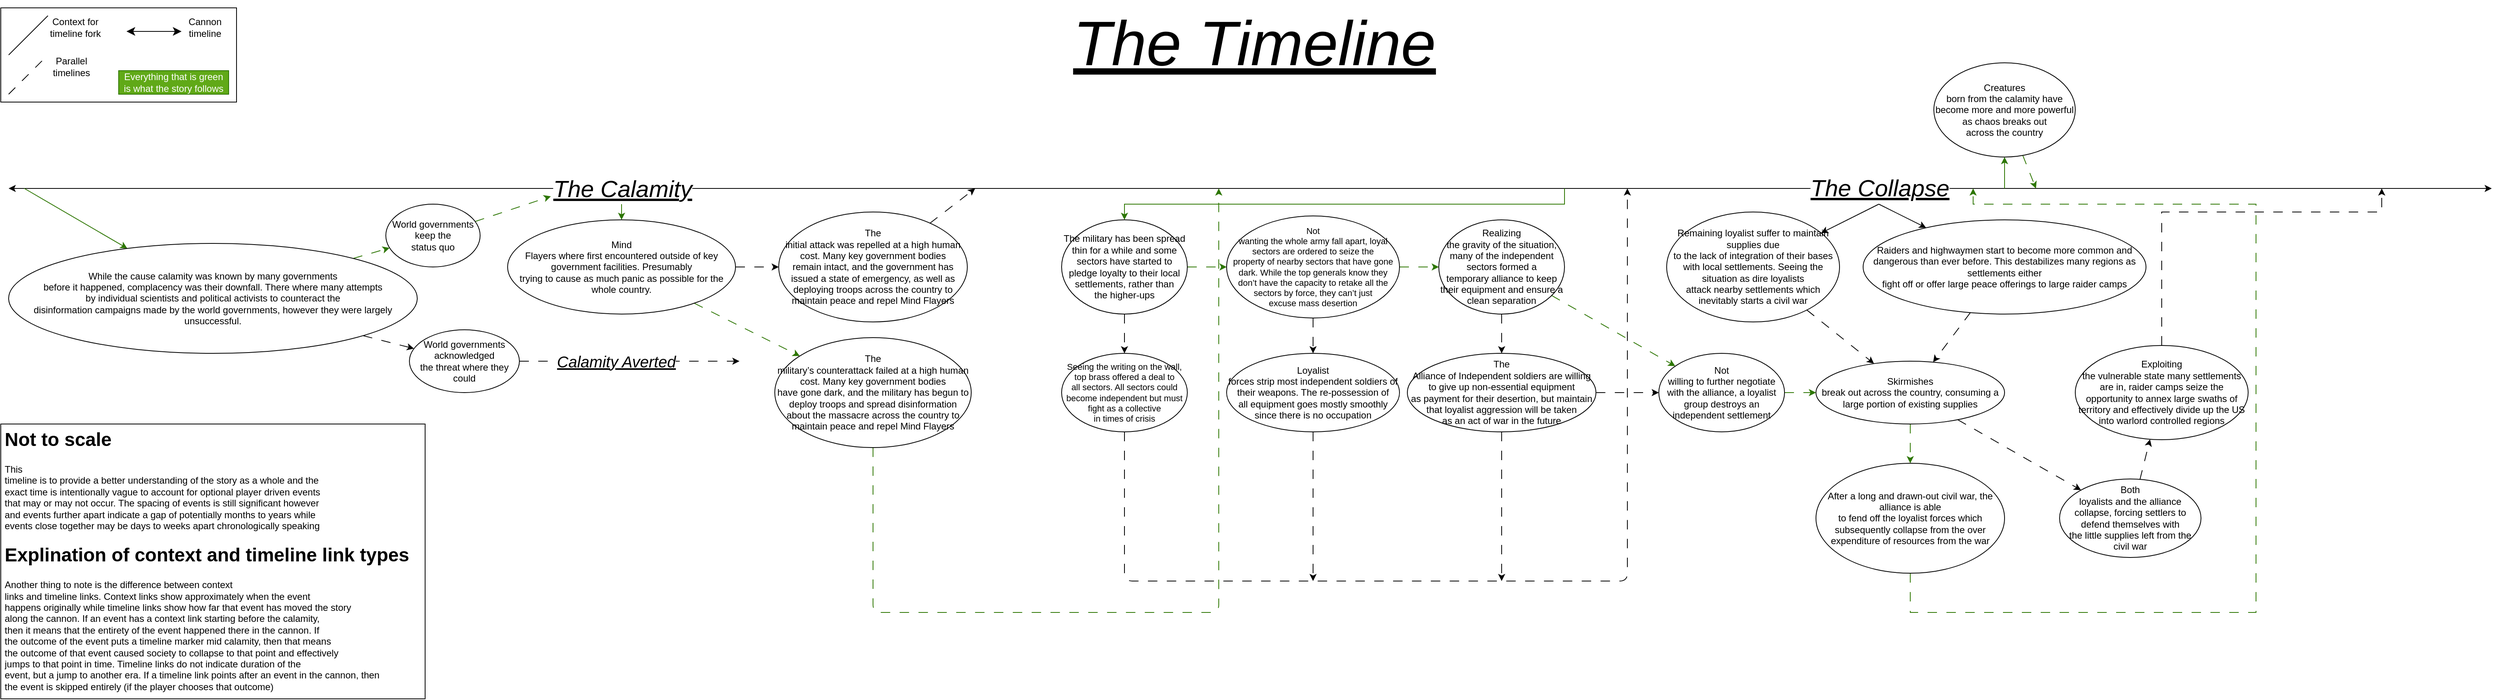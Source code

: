 <mxfile version="22.0.3" type="device">
  <diagram id="4leIZ3-AD87dX98Ert6d" name="Page-1">
    <mxGraphModel dx="2819" dy="1613" grid="1" gridSize="10" guides="1" tooltips="1" connect="1" arrows="1" fold="1" page="1" pageScale="1" pageWidth="1600" pageHeight="900" math="0" shadow="0">
      <root>
        <mxCell id="0" />
        <mxCell id="1" parent="0" />
        <mxCell id="pfrtOGQH1NktiC6tnC21-24" value="" style="rounded=0;whiteSpace=wrap;html=1;" parent="1" vertex="1">
          <mxGeometry x="-1590" y="-890" width="300" height="120" as="geometry" />
        </mxCell>
        <mxCell id="bSUqRRiYqCBmDtZnuj5F-1" value="" style="endArrow=classic;startArrow=classic;html=1;rounded=1;shadow=0;fontSize=30;fontStyle=0;" parent="1" edge="1">
          <mxGeometry width="50" height="50" relative="1" as="geometry">
            <mxPoint x="-1580" y="-660" as="sourcePoint" />
            <mxPoint x="1580" y="-660" as="targetPoint" />
          </mxGeometry>
        </mxCell>
        <mxCell id="Yt28wSc5joxM0VF-Md64-6" value="&lt;span style=&quot;font-size: 30px;&quot;&gt;&lt;i&gt;&lt;u&gt;The Calamity&lt;/u&gt;&lt;/i&gt;&lt;br&gt;&lt;/span&gt;" style="edgeLabel;html=1;align=center;verticalAlign=middle;resizable=0;points=[];rounded=1;" parent="bSUqRRiYqCBmDtZnuj5F-1" vertex="1" connectable="0">
          <mxGeometry x="-0.335" y="-9" relative="1" as="geometry">
            <mxPoint x="-270" y="-9" as="offset" />
          </mxGeometry>
        </mxCell>
        <mxCell id="Yt28wSc5joxM0VF-Md64-7" value="&lt;font style=&quot;font-size: 30px;&quot;&gt;&lt;i&gt;&lt;u&gt;The Collapse&lt;/u&gt;&lt;/i&gt;&lt;/font&gt;" style="edgeLabel;html=1;align=center;verticalAlign=middle;resizable=0;points=[];rounded=1;" parent="bSUqRRiYqCBmDtZnuj5F-1" vertex="1" connectable="0">
          <mxGeometry x="0.431" y="1" relative="1" as="geometry">
            <mxPoint x="120" as="offset" />
          </mxGeometry>
        </mxCell>
        <mxCell id="Yt28wSc5joxM0VF-Md64-3" value="&lt;font style=&quot;font-size: 80px;&quot;&gt;The Timeline&lt;/font&gt;" style="text;html=1;align=center;verticalAlign=middle;resizable=0;points=[];autosize=1;strokeColor=none;fillColor=none;fontStyle=6;horizontal=1;fontSize=80;rounded=1;" parent="1" vertex="1">
          <mxGeometry x="-240" y="-900" width="490" height="110" as="geometry" />
        </mxCell>
        <mxCell id="-rbHD2coWIcsF4GWnTu7-26" style="edgeStyle=none;rounded=1;orthogonalLoop=1;jettySize=auto;html=1;endArrow=none;endFill=0;startArrow=classic;startFill=1;fillColor=#60a917;strokeColor=#2D7600;" parent="1" source="Yt28wSc5joxM0VF-Md64-18" edge="1">
          <mxGeometry relative="1" as="geometry">
            <mxPoint x="-1560" y="-660" as="targetPoint" />
          </mxGeometry>
        </mxCell>
        <mxCell id="1LgMpFPCmyNtUpxaC4Au-3" style="rounded=1;orthogonalLoop=1;jettySize=auto;html=1;endArrow=classic;endFill=1;dashed=1;dashPattern=12 12;" parent="1" source="Yt28wSc5joxM0VF-Md64-18" target="1LgMpFPCmyNtUpxaC4Au-2" edge="1">
          <mxGeometry relative="1" as="geometry">
            <mxPoint x="-1200" y="-320" as="targetPoint" />
          </mxGeometry>
        </mxCell>
        <mxCell id="1LgMpFPCmyNtUpxaC4Au-5" style="edgeStyle=none;rounded=1;orthogonalLoop=1;jettySize=auto;html=1;endArrow=classic;endFill=1;dashed=1;dashPattern=12 12;fillColor=#60a917;strokeColor=#2D7600;" parent="1" source="Yt28wSc5joxM0VF-Md64-18" target="1LgMpFPCmyNtUpxaC4Au-1" edge="1">
          <mxGeometry relative="1" as="geometry" />
        </mxCell>
        <mxCell id="Yt28wSc5joxM0VF-Md64-18" value="&lt;p class=&quot;MsoNormal&quot;&gt;While the cause calamity was known by many governments&lt;br&gt;before it happened, complacency was their downfall. There where many attempts&lt;br&gt;by individual scientists and political activists to counteract the&lt;br&gt;disinformation campaigns made by the world governments, however they were largely&lt;br&gt;unsuccessful.&lt;/p&gt;" style="ellipse;whiteSpace=wrap;html=1;align=center;rounded=1;" parent="1" vertex="1">
          <mxGeometry x="-1580" y="-590" width="520" height="140" as="geometry" />
        </mxCell>
        <mxCell id="-rbHD2coWIcsF4GWnTu7-24" style="edgeStyle=none;rounded=1;orthogonalLoop=1;jettySize=auto;html=1;endArrow=none;endFill=0;startArrow=classic;startFill=1;fillColor=#60a917;strokeColor=#2D7600;" parent="1" source="-rbHD2coWIcsF4GWnTu7-5" edge="1">
          <mxGeometry relative="1" as="geometry">
            <mxPoint x="-800" y="-640" as="targetPoint" />
          </mxGeometry>
        </mxCell>
        <mxCell id="-rbHD2coWIcsF4GWnTu7-28" style="edgeStyle=none;rounded=1;orthogonalLoop=1;jettySize=auto;html=1;dashed=1;dashPattern=12 12;endArrow=classic;endFill=1;" parent="1" source="-rbHD2coWIcsF4GWnTu7-5" target="-rbHD2coWIcsF4GWnTu7-21" edge="1">
          <mxGeometry relative="1" as="geometry" />
        </mxCell>
        <mxCell id="-rbHD2coWIcsF4GWnTu7-30" style="edgeStyle=none;shape=connector;rounded=1;orthogonalLoop=1;jettySize=auto;html=1;dashed=1;dashPattern=12 12;labelBackgroundColor=default;strokeColor=#2D7600;align=center;verticalAlign=middle;fontFamily=Helvetica;fontSize=11;fontColor=default;endArrow=classic;endFill=1;fillColor=#60a917;" parent="1" source="-rbHD2coWIcsF4GWnTu7-5" target="-rbHD2coWIcsF4GWnTu7-29" edge="1">
          <mxGeometry relative="1" as="geometry" />
        </mxCell>
        <mxCell id="-rbHD2coWIcsF4GWnTu7-5" value="Mind&lt;br/&gt;Flayers where first encountered outside of key government facilities. Presumably&lt;br/&gt;trying to cause as much panic as possible for the whole country." style="ellipse;whiteSpace=wrap;html=1;rounded=1;" parent="1" vertex="1">
          <mxGeometry x="-945" y="-620" width="290" height="120" as="geometry" />
        </mxCell>
        <mxCell id="-rbHD2coWIcsF4GWnTu7-7" value="" style="endArrow=none;html=1;rounded=1;" parent="1" edge="1">
          <mxGeometry width="50" height="50" relative="1" as="geometry">
            <mxPoint x="-1580" y="-830" as="sourcePoint" />
            <mxPoint x="-1530" y="-880" as="targetPoint" />
          </mxGeometry>
        </mxCell>
        <mxCell id="-rbHD2coWIcsF4GWnTu7-8" value="Parallel timelines" style="text;html=1;strokeColor=none;fillColor=none;align=center;verticalAlign=middle;whiteSpace=wrap;rounded=1;" parent="1" vertex="1">
          <mxGeometry x="-1530" y="-830" width="60" height="30" as="geometry" />
        </mxCell>
        <mxCell id="-rbHD2coWIcsF4GWnTu7-10" value="" style="endArrow=none;dashed=1;html=1;rounded=1;dashPattern=12 12;" parent="1" edge="1">
          <mxGeometry width="50" height="50" relative="1" as="geometry">
            <mxPoint x="-1580" y="-780" as="sourcePoint" />
            <mxPoint x="-1530" y="-830" as="targetPoint" />
          </mxGeometry>
        </mxCell>
        <mxCell id="-rbHD2coWIcsF4GWnTu7-11" value="&lt;p class=&quot;MsoNormal&quot;&gt;Context for timeline fork&lt;/p&gt;" style="text;html=1;strokeColor=none;fillColor=none;align=center;verticalAlign=middle;whiteSpace=wrap;rounded=1;" parent="1" vertex="1">
          <mxGeometry x="-1530" y="-880" width="70" height="30" as="geometry" />
        </mxCell>
        <mxCell id="-rbHD2coWIcsF4GWnTu7-17" value="" style="edgeStyle=none;orthogonalLoop=1;jettySize=auto;html=1;endArrow=classic;startArrow=classic;endSize=8;startSize=8;rounded=1;" parent="1" edge="1">
          <mxGeometry width="100" relative="1" as="geometry">
            <mxPoint x="-1430" y="-860" as="sourcePoint" />
            <mxPoint x="-1360" y="-860" as="targetPoint" />
            <Array as="points" />
          </mxGeometry>
        </mxCell>
        <mxCell id="-rbHD2coWIcsF4GWnTu7-18" value="Cannon timeline" style="text;html=1;strokeColor=none;fillColor=none;align=center;verticalAlign=middle;whiteSpace=wrap;rounded=1;" parent="1" vertex="1">
          <mxGeometry x="-1360" y="-880" width="60" height="30" as="geometry" />
        </mxCell>
        <mxCell id="-rbHD2coWIcsF4GWnTu7-33" style="edgeStyle=none;shape=connector;rounded=1;orthogonalLoop=1;jettySize=auto;html=1;dashed=1;dashPattern=12 12;labelBackgroundColor=default;strokeColor=default;align=center;verticalAlign=middle;fontFamily=Helvetica;fontSize=11;fontColor=default;endArrow=classic;endFill=1;" parent="1" source="-rbHD2coWIcsF4GWnTu7-21" edge="1">
          <mxGeometry relative="1" as="geometry">
            <mxPoint x="-350" y="-660" as="targetPoint" />
          </mxGeometry>
        </mxCell>
        <mxCell id="-rbHD2coWIcsF4GWnTu7-21" value="The&lt;br&gt;initial attack was repelled at a high human cost. Many key government bodies&lt;br&gt;remain intact, and the government has issued a state of emergency, as well as&lt;br&gt;deploying troops across the country to maintain peace and repel Mind Flayers" style="ellipse;verticalAlign=middle;labelBackgroundColor=none;labelBorderColor=none;whiteSpace=wrap;html=1;rounded=1;" parent="1" vertex="1">
          <mxGeometry x="-600" y="-630" width="240" height="140" as="geometry" />
        </mxCell>
        <mxCell id="-rbHD2coWIcsF4GWnTu7-31" style="edgeStyle=none;shape=connector;rounded=1;orthogonalLoop=1;jettySize=auto;html=1;dashed=1;dashPattern=12 12;labelBackgroundColor=default;strokeColor=#2D7600;align=center;verticalAlign=middle;fontFamily=Helvetica;fontSize=11;fontColor=default;endArrow=classic;endFill=1;fillColor=#60a917;" parent="1" source="-rbHD2coWIcsF4GWnTu7-29" edge="1">
          <mxGeometry relative="1" as="geometry">
            <mxPoint x="-40" y="-660" as="targetPoint" />
            <Array as="points">
              <mxPoint x="-480" y="-120" />
              <mxPoint x="-40" y="-120" />
            </Array>
          </mxGeometry>
        </mxCell>
        <mxCell id="-rbHD2coWIcsF4GWnTu7-29" value="The&lt;br/&gt;military’s counterattack failed at a high human cost. Many key government bodies&lt;br/&gt;have gone dark, and the military has begun to deploy troops and spread disinformation&lt;br/&gt;about the massacre across the country to maintain peace and repel Mind Flayers" style="ellipse;verticalAlign=middle;labelBackgroundColor=none;labelBorderColor=none;whiteSpace=wrap;html=1;rounded=1;" parent="1" vertex="1">
          <mxGeometry x="-605" y="-470" width="250" height="140" as="geometry" />
        </mxCell>
        <mxCell id="1LgMpFPCmyNtUpxaC4Au-8" style="edgeStyle=none;rounded=1;orthogonalLoop=1;jettySize=auto;html=1;dashed=1;dashPattern=12 12;fillColor=#60a917;strokeColor=#2D7600;" parent="1" source="1LgMpFPCmyNtUpxaC4Au-1" edge="1">
          <mxGeometry relative="1" as="geometry">
            <mxPoint x="-890" y="-650" as="targetPoint" />
          </mxGeometry>
        </mxCell>
        <mxCell id="1LgMpFPCmyNtUpxaC4Au-1" value="World governments keep the&lt;br/&gt;status quo" style="ellipse;whiteSpace=wrap;html=1;rounded=1;" parent="1" vertex="1">
          <mxGeometry x="-1100" y="-640" width="120" height="80" as="geometry" />
        </mxCell>
        <mxCell id="pfrtOGQH1NktiC6tnC21-38" style="edgeStyle=none;rounded=0;orthogonalLoop=1;jettySize=auto;html=1;dashed=1;dashPattern=12 12;" parent="1" source="1LgMpFPCmyNtUpxaC4Au-2" edge="1">
          <mxGeometry relative="1" as="geometry">
            <mxPoint x="-650" y="-440" as="targetPoint" />
          </mxGeometry>
        </mxCell>
        <mxCell id="pfrtOGQH1NktiC6tnC21-39" value="&lt;u style=&quot;font-size: 20px;&quot;&gt;&lt;i&gt;Calamity Averted&lt;/i&gt;&lt;/u&gt;" style="edgeLabel;html=1;align=center;verticalAlign=middle;resizable=0;points=[];" parent="pfrtOGQH1NktiC6tnC21-38" vertex="1" connectable="0">
          <mxGeometry x="0.386" y="-3" relative="1" as="geometry">
            <mxPoint x="-71" y="-3" as="offset" />
          </mxGeometry>
        </mxCell>
        <mxCell id="1LgMpFPCmyNtUpxaC4Au-2" value="World governments acknowledged&lt;br/&gt;the threat where they could" style="ellipse;whiteSpace=wrap;html=1;rounded=1;" parent="1" vertex="1">
          <mxGeometry x="-1070" y="-480" width="140" height="80" as="geometry" />
        </mxCell>
        <mxCell id="1LgMpFPCmyNtUpxaC4Au-19" style="edgeStyle=none;rounded=1;orthogonalLoop=1;jettySize=auto;html=1;elbow=vertical;dashed=1;dashPattern=12 12;" parent="1" source="1LgMpFPCmyNtUpxaC4Au-9" edge="1">
          <mxGeometry relative="1" as="geometry">
            <mxPoint x="480" y="-660" as="targetPoint" />
            <Array as="points">
              <mxPoint x="-160" y="-160" />
              <mxPoint x="480" y="-160" />
            </Array>
          </mxGeometry>
        </mxCell>
        <mxCell id="1LgMpFPCmyNtUpxaC4Au-9" value="&lt;p class=&quot;MsoNormal&quot;&gt;Seeing the writing on the wall, top brass offered a deal to&lt;br/&gt;all sectors. All sectors could become independent but must fight as a collective&lt;br/&gt;in times of crisis&lt;/p&gt;" style="ellipse;whiteSpace=wrap;html=1;fontFamily=Helvetica;fontSize=11;fontColor=default;rounded=1;" parent="1" vertex="1">
          <mxGeometry x="-240" y="-450" width="160" height="100" as="geometry" />
        </mxCell>
        <mxCell id="pfrtOGQH1NktiC6tnC21-3" style="edgeStyle=none;rounded=0;orthogonalLoop=1;jettySize=auto;html=1;endArrow=none;endFill=0;startArrow=classic;startFill=1;fillColor=#60a917;strokeColor=#2D7600;" parent="1" source="pfrtOGQH1NktiC6tnC21-1" edge="1">
          <mxGeometry relative="1" as="geometry">
            <mxPoint x="400" y="-660" as="targetPoint" />
            <Array as="points">
              <mxPoint x="-160" y="-640" />
              <mxPoint x="400" y="-640" />
            </Array>
          </mxGeometry>
        </mxCell>
        <mxCell id="pfrtOGQH1NktiC6tnC21-9" style="edgeStyle=none;rounded=0;orthogonalLoop=1;jettySize=auto;html=1;dashed=1;dashPattern=12 12;fillColor=#60a917;strokeColor=#2D7600;" parent="1" source="pfrtOGQH1NktiC6tnC21-1" target="pfrtOGQH1NktiC6tnC21-5" edge="1">
          <mxGeometry relative="1" as="geometry" />
        </mxCell>
        <mxCell id="pfrtOGQH1NktiC6tnC21-10" style="edgeStyle=none;rounded=0;orthogonalLoop=1;jettySize=auto;html=1;dashed=1;dashPattern=12 12;" parent="1" source="pfrtOGQH1NktiC6tnC21-1" target="1LgMpFPCmyNtUpxaC4Au-9" edge="1">
          <mxGeometry relative="1" as="geometry" />
        </mxCell>
        <mxCell id="pfrtOGQH1NktiC6tnC21-1" value="&lt;p class=&quot;MsoNormal&quot;&gt;The military has been spread thin for a while and some&lt;br/&gt;sectors have started to pledge loyalty to their local settlements, rather than&lt;br/&gt;the higher-ups&lt;/p&gt;" style="ellipse;whiteSpace=wrap;html=1;" parent="1" vertex="1">
          <mxGeometry x="-240" y="-620" width="160" height="120" as="geometry" />
        </mxCell>
        <mxCell id="pfrtOGQH1NktiC6tnC21-11" style="edgeStyle=none;rounded=0;orthogonalLoop=1;jettySize=auto;html=1;dashed=1;dashPattern=12 12;fillColor=#60a917;strokeColor=#2D7600;" parent="1" source="pfrtOGQH1NktiC6tnC21-5" target="pfrtOGQH1NktiC6tnC21-14" edge="1">
          <mxGeometry relative="1" as="geometry">
            <mxPoint x="600" y="-660" as="targetPoint" />
          </mxGeometry>
        </mxCell>
        <mxCell id="pfrtOGQH1NktiC6tnC21-20" style="edgeStyle=none;rounded=0;orthogonalLoop=1;jettySize=auto;html=1;dashed=1;dashPattern=12 12;" parent="1" source="pfrtOGQH1NktiC6tnC21-5" target="pfrtOGQH1NktiC6tnC21-19" edge="1">
          <mxGeometry relative="1" as="geometry" />
        </mxCell>
        <mxCell id="pfrtOGQH1NktiC6tnC21-5" value="&lt;p class=&quot;MsoNormal&quot;&gt;Not&lt;br&gt;wanting the whole army fall apart, loyal sectors are ordered to seize the&lt;br&gt;property of nearby sectors that have gone dark. While the top generals know they&lt;br&gt;don’t have the capacity to retake all the sectors by force, they can’t just&lt;br&gt;excuse mass desertion&lt;br&gt;&lt;/p&gt;" style="ellipse;whiteSpace=wrap;html=1;fontFamily=Helvetica;fontSize=11;fontColor=default;rounded=1;" parent="1" vertex="1">
          <mxGeometry x="-30" y="-625" width="220" height="130" as="geometry" />
        </mxCell>
        <mxCell id="pfrtOGQH1NktiC6tnC21-16" style="edgeStyle=none;rounded=0;orthogonalLoop=1;jettySize=auto;html=1;dashed=1;dashPattern=12 12;fillColor=#60a917;strokeColor=#2D7600;" parent="1" source="pfrtOGQH1NktiC6tnC21-14" target="pfrtOGQH1NktiC6tnC21-28" edge="1">
          <mxGeometry relative="1" as="geometry">
            <mxPoint x="600" y="-400" as="targetPoint" />
          </mxGeometry>
        </mxCell>
        <mxCell id="pfrtOGQH1NktiC6tnC21-18" style="edgeStyle=none;rounded=0;orthogonalLoop=1;jettySize=auto;html=1;dashed=1;dashPattern=12 12;" parent="1" source="pfrtOGQH1NktiC6tnC21-14" target="pfrtOGQH1NktiC6tnC21-17" edge="1">
          <mxGeometry relative="1" as="geometry" />
        </mxCell>
        <mxCell id="pfrtOGQH1NktiC6tnC21-14" value="Realizing&lt;br/&gt;the gravity of the situation, many of the independent sectors formed a&lt;br/&gt;temporary alliance to keep their equipment and ensure a clean separation" style="ellipse;whiteSpace=wrap;html=1;" parent="1" vertex="1">
          <mxGeometry x="240" y="-620" width="160" height="120" as="geometry" />
        </mxCell>
        <mxCell id="pfrtOGQH1NktiC6tnC21-45" style="edgeStyle=none;rounded=0;orthogonalLoop=1;jettySize=auto;html=1;dashed=1;dashPattern=12 12;" parent="1" source="pfrtOGQH1NktiC6tnC21-15" target="pfrtOGQH1NktiC6tnC21-42" edge="1">
          <mxGeometry relative="1" as="geometry" />
        </mxCell>
        <mxCell id="pfrtOGQH1NktiC6tnC21-46" style="edgeStyle=none;rounded=0;orthogonalLoop=1;jettySize=auto;html=1;dashed=1;dashPattern=12 12;fillColor=#60a917;strokeColor=#2D7600;" parent="1" source="pfrtOGQH1NktiC6tnC21-15" target="pfrtOGQH1NktiC6tnC21-40" edge="1">
          <mxGeometry relative="1" as="geometry" />
        </mxCell>
        <mxCell id="pfrtOGQH1NktiC6tnC21-15" value="Skirmishes&lt;br&gt;break out across the country, consuming a large portion of existing supplies" style="ellipse;whiteSpace=wrap;html=1;" parent="1" vertex="1">
          <mxGeometry x="720" y="-440" width="240" height="80" as="geometry" />
        </mxCell>
        <mxCell id="pfrtOGQH1NktiC6tnC21-27" style="edgeStyle=none;rounded=0;orthogonalLoop=1;jettySize=auto;html=1;dashed=1;dashPattern=12 12;" parent="1" source="pfrtOGQH1NktiC6tnC21-17" edge="1">
          <mxGeometry relative="1" as="geometry">
            <mxPoint x="320" y="-160" as="targetPoint" />
          </mxGeometry>
        </mxCell>
        <mxCell id="pfrtOGQH1NktiC6tnC21-30" style="edgeStyle=none;rounded=0;orthogonalLoop=1;jettySize=auto;html=1;dashed=1;dashPattern=12 12;" parent="1" source="pfrtOGQH1NktiC6tnC21-17" target="pfrtOGQH1NktiC6tnC21-28" edge="1">
          <mxGeometry relative="1" as="geometry" />
        </mxCell>
        <mxCell id="pfrtOGQH1NktiC6tnC21-17" value="The&lt;br&gt;Alliance of Independent soldiers are willing to give up non-essential equipment&lt;br&gt;as payment for their desertion, but maintain that loyalist aggression will be taken&lt;br&gt;as an act of war in the future" style="ellipse;whiteSpace=wrap;html=1;" parent="1" vertex="1">
          <mxGeometry x="200" y="-450" width="240" height="100" as="geometry" />
        </mxCell>
        <mxCell id="pfrtOGQH1NktiC6tnC21-26" style="edgeStyle=none;rounded=0;orthogonalLoop=1;jettySize=auto;html=1;dashed=1;dashPattern=12 12;" parent="1" source="pfrtOGQH1NktiC6tnC21-19" edge="1">
          <mxGeometry relative="1" as="geometry">
            <mxPoint x="80" y="-160" as="targetPoint" />
          </mxGeometry>
        </mxCell>
        <mxCell id="pfrtOGQH1NktiC6tnC21-19" value="Loyalist&lt;br/&gt;forces strip most independent soldiers of their weapons. The re-possession of&lt;br/&gt;all equipment goes mostly smoothly since there is no occupation" style="ellipse;whiteSpace=wrap;html=1;" parent="1" vertex="1">
          <mxGeometry x="-30" y="-450" width="220" height="100" as="geometry" />
        </mxCell>
        <mxCell id="pfrtOGQH1NktiC6tnC21-22" value="&lt;h1&gt;Not to scale&lt;/h1&gt;&lt;p&gt;This&lt;br&gt;timeline is to provide a better understanding of the story as a whole and the&lt;br&gt;exact time is intentionally vague to account for optional player driven events&lt;br&gt;that may or may not occur. The spacing of events is still significant however&lt;br&gt;and events further apart indicate a gap of potentially months to years while&lt;br&gt;events close together may be days to weeks apart chronologically speaking&lt;br&gt;&lt;/p&gt;&lt;h1&gt;Explination of context and timeline link types&lt;/h1&gt;&lt;p class=&quot;MsoNormal&quot;&gt;Another thing to note is the difference between context&lt;br&gt;links and timeline links. Context links show approximately when the event&lt;br&gt;happens originally while timeline links show how far that event has moved the story&lt;br&gt;along the cannon. If an event has a context link starting before the calamity,&lt;br&gt;then it means that the entirety of the event happened there in the cannon. If&lt;br&gt;the outcome of the event puts a timeline marker mid calamity, then that means&lt;br&gt;the outcome of that event caused society to collapse to that point and effectively&lt;br&gt;jumps to that point in time. Timeline links do not indicate duration of the&lt;br&gt;event, but a jump to another era.&amp;nbsp;If a timeline link points after an event in the cannon, then&lt;br&gt;the event is skipped entirely (if the player chooses that outcome)&lt;/p&gt;&lt;p class=&quot;MsoNormal&quot;&gt;&lt;/p&gt;" style="text;html=1;strokeColor=default;fillColor=default;spacing=5;spacingTop=-20;whiteSpace=wrap;overflow=hidden;rounded=0;gradientColor=none;" parent="1" vertex="1">
          <mxGeometry x="-1590" y="-360" width="540" height="350" as="geometry" />
        </mxCell>
        <mxCell id="pfrtOGQH1NktiC6tnC21-34" style="edgeStyle=none;rounded=0;orthogonalLoop=1;jettySize=auto;html=1;dashed=1;dashPattern=12 12;fillColor=#60a917;strokeColor=#2D7600;" parent="1" source="pfrtOGQH1NktiC6tnC21-28" target="pfrtOGQH1NktiC6tnC21-15" edge="1">
          <mxGeometry relative="1" as="geometry" />
        </mxCell>
        <mxCell id="pfrtOGQH1NktiC6tnC21-28" value="Not&lt;br&gt;willing to further negotiate with the alliance, a loyalist group destroys an&lt;br&gt;independent settlement" style="ellipse;whiteSpace=wrap;html=1;" parent="1" vertex="1">
          <mxGeometry x="520" y="-450" width="160" height="100" as="geometry" />
        </mxCell>
        <mxCell id="pfrtOGQH1NktiC6tnC21-32" style="edgeStyle=none;rounded=0;orthogonalLoop=1;jettySize=auto;html=1;endArrow=none;endFill=0;startArrow=classic;startFill=1;" parent="1" source="pfrtOGQH1NktiC6tnC21-31" edge="1">
          <mxGeometry relative="1" as="geometry">
            <mxPoint x="800" y="-640" as="targetPoint" />
          </mxGeometry>
        </mxCell>
        <mxCell id="pfrtOGQH1NktiC6tnC21-33" style="edgeStyle=none;rounded=0;orthogonalLoop=1;jettySize=auto;html=1;dashed=1;dashPattern=12 12;" parent="1" source="pfrtOGQH1NktiC6tnC21-31" target="pfrtOGQH1NktiC6tnC21-15" edge="1">
          <mxGeometry relative="1" as="geometry" />
        </mxCell>
        <mxCell id="pfrtOGQH1NktiC6tnC21-31" value="&lt;p class=&quot;MsoNormal&quot;&gt;Raiders and highwaymen start to become more common and&lt;br/&gt;dangerous than ever before. This destabilizes many regions as settlements either&lt;br/&gt;fight off or offer large peace offerings to large raider camps&lt;/p&gt;" style="ellipse;whiteSpace=wrap;html=1;" parent="1" vertex="1">
          <mxGeometry x="780" y="-620" width="360" height="120" as="geometry" />
        </mxCell>
        <mxCell id="pfrtOGQH1NktiC6tnC21-36" style="edgeStyle=none;rounded=0;orthogonalLoop=1;jettySize=auto;html=1;startArrow=classic;startFill=1;endArrow=none;endFill=0;fillColor=#60a917;strokeColor=#2D7600;" parent="1" source="pfrtOGQH1NktiC6tnC21-35" edge="1">
          <mxGeometry relative="1" as="geometry">
            <mxPoint x="960" y="-660" as="targetPoint" />
          </mxGeometry>
        </mxCell>
        <mxCell id="pWGQOMxdMtxl-Bp9pluY-3" style="edgeStyle=none;rounded=0;orthogonalLoop=1;jettySize=auto;html=1;dashed=1;dashPattern=12 12;fillColor=#60a917;strokeColor=#2D7600;" edge="1" parent="1" source="pfrtOGQH1NktiC6tnC21-35">
          <mxGeometry relative="1" as="geometry">
            <mxPoint x="1000" y="-660" as="targetPoint" />
          </mxGeometry>
        </mxCell>
        <mxCell id="pfrtOGQH1NktiC6tnC21-35" value="Creatures&lt;br/&gt;born from the calamity have become more and more powerful as chaos breaks out&lt;br/&gt;across the country" style="ellipse;whiteSpace=wrap;html=1;" parent="1" vertex="1">
          <mxGeometry x="870" y="-820" width="180" height="120" as="geometry" />
        </mxCell>
        <mxCell id="pfrtOGQH1NktiC6tnC21-48" style="edgeStyle=none;rounded=0;orthogonalLoop=1;jettySize=auto;html=1;dashed=1;dashPattern=12 12;fillColor=#60a917;strokeColor=#2D7600;" parent="1" source="pfrtOGQH1NktiC6tnC21-40" edge="1">
          <mxGeometry relative="1" as="geometry">
            <mxPoint x="920" y="-660" as="targetPoint" />
            <Array as="points">
              <mxPoint x="840" y="-120" />
              <mxPoint x="1280" y="-120" />
              <mxPoint x="1280" y="-640" />
              <mxPoint x="920" y="-640" />
            </Array>
          </mxGeometry>
        </mxCell>
        <mxCell id="pfrtOGQH1NktiC6tnC21-40" value="&lt;p class=&quot;MsoNormal&quot;&gt;After a long and drawn-out civil war, the alliance is able&lt;br/&gt;to fend off the loyalist forces which subsequently collapse from the over&lt;br/&gt;expenditure of resources from the war&lt;/p&gt;" style="ellipse;whiteSpace=wrap;html=1;" parent="1" vertex="1">
          <mxGeometry x="720" y="-310" width="240" height="140" as="geometry" />
        </mxCell>
        <mxCell id="pfrtOGQH1NktiC6tnC21-47" style="edgeStyle=none;rounded=0;orthogonalLoop=1;jettySize=auto;html=1;dashed=1;dashPattern=12 12;" parent="1" source="pfrtOGQH1NktiC6tnC21-41" edge="1">
          <mxGeometry relative="1" as="geometry">
            <mxPoint x="1440" y="-660" as="targetPoint" />
            <Array as="points">
              <mxPoint x="1160" y="-630" />
              <mxPoint x="1440" y="-630" />
            </Array>
          </mxGeometry>
        </mxCell>
        <mxCell id="pfrtOGQH1NktiC6tnC21-41" value="Exploiting&lt;br/&gt;the vulnerable state many settlements are in, raider camps seize the&lt;br/&gt;opportunity to annex large swaths of territory and effectively divide up the US&lt;br/&gt;into warlord controlled regions" style="ellipse;whiteSpace=wrap;html=1;" parent="1" vertex="1">
          <mxGeometry x="1050" y="-460" width="220" height="120" as="geometry" />
        </mxCell>
        <mxCell id="pfrtOGQH1NktiC6tnC21-43" style="edgeStyle=none;rounded=0;orthogonalLoop=1;jettySize=auto;html=1;dashed=1;dashPattern=12 12;" parent="1" source="pfrtOGQH1NktiC6tnC21-42" target="pfrtOGQH1NktiC6tnC21-41" edge="1">
          <mxGeometry relative="1" as="geometry" />
        </mxCell>
        <mxCell id="pfrtOGQH1NktiC6tnC21-42" value="Both&lt;br/&gt;loyalists and the alliance collapse, forcing settlers to defend themselves with&lt;br/&gt;the little supplies left from the civil war" style="ellipse;whiteSpace=wrap;html=1;" parent="1" vertex="1">
          <mxGeometry x="1030" y="-290" width="180" height="100" as="geometry" />
        </mxCell>
        <mxCell id="pfrtOGQH1NktiC6tnC21-50" style="edgeStyle=none;rounded=0;orthogonalLoop=1;jettySize=auto;html=1;startArrow=classic;startFill=1;endArrow=none;endFill=0;" parent="1" source="pfrtOGQH1NktiC6tnC21-49" edge="1">
          <mxGeometry relative="1" as="geometry">
            <mxPoint x="800" y="-640" as="targetPoint" />
          </mxGeometry>
        </mxCell>
        <mxCell id="pfrtOGQH1NktiC6tnC21-51" style="edgeStyle=none;rounded=0;orthogonalLoop=1;jettySize=auto;html=1;dashed=1;dashPattern=12 12;" parent="1" source="pfrtOGQH1NktiC6tnC21-49" target="pfrtOGQH1NktiC6tnC21-15" edge="1">
          <mxGeometry relative="1" as="geometry" />
        </mxCell>
        <mxCell id="pfrtOGQH1NktiC6tnC21-49" value="&lt;p class=&quot;MsoNormal&quot;&gt;Remaining loyalist suffer to maintain supplies due&lt;br&gt;to the lack of integration of their bases with local settlements. Seeing the situation as dire loyalists&lt;br&gt;attack nearby settlements which inevitably starts a civil war&lt;/p&gt;" style="ellipse;whiteSpace=wrap;html=1;" parent="1" vertex="1">
          <mxGeometry x="530" y="-630" width="220" height="140" as="geometry" />
        </mxCell>
        <mxCell id="pWGQOMxdMtxl-Bp9pluY-1" value="Everything that is green is what the story follows" style="text;html=1;strokeColor=#2D7600;fillColor=#60a917;align=center;verticalAlign=middle;whiteSpace=wrap;rounded=0;fontColor=#ffffff;" vertex="1" parent="1">
          <mxGeometry x="-1440" y="-810" width="140" height="30" as="geometry" />
        </mxCell>
      </root>
    </mxGraphModel>
  </diagram>
</mxfile>

